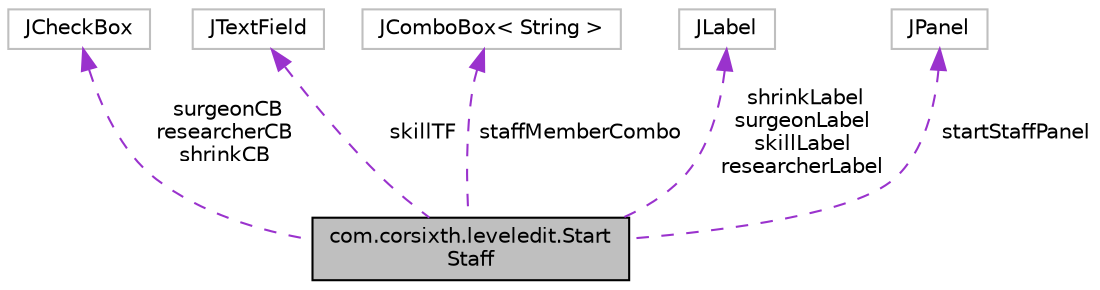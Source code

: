 digraph "com.corsixth.leveledit.StartStaff"
{
 // LATEX_PDF_SIZE
  edge [fontname="Helvetica",fontsize="10",labelfontname="Helvetica",labelfontsize="10"];
  node [fontname="Helvetica",fontsize="10",shape=record];
  Node1 [label="com.corsixth.leveledit.Start\lStaff",height=0.2,width=0.4,color="black", fillcolor="grey75", style="filled", fontcolor="black",tooltip=" "];
  Node2 -> Node1 [dir="back",color="darkorchid3",fontsize="10",style="dashed",label=" surgeonCB\nresearcherCB\nshrinkCB" ,fontname="Helvetica"];
  Node2 [label="JCheckBox",height=0.2,width=0.4,color="grey75", fillcolor="white", style="filled",tooltip=" "];
  Node3 -> Node1 [dir="back",color="darkorchid3",fontsize="10",style="dashed",label=" skillTF" ,fontname="Helvetica"];
  Node3 [label="JTextField",height=0.2,width=0.4,color="grey75", fillcolor="white", style="filled",tooltip=" "];
  Node4 -> Node1 [dir="back",color="darkorchid3",fontsize="10",style="dashed",label=" staffMemberCombo" ,fontname="Helvetica"];
  Node4 [label="JComboBox\< String \>",height=0.2,width=0.4,color="grey75", fillcolor="white", style="filled",tooltip=" "];
  Node5 -> Node1 [dir="back",color="darkorchid3",fontsize="10",style="dashed",label=" shrinkLabel\nsurgeonLabel\nskillLabel\nresearcherLabel" ,fontname="Helvetica"];
  Node5 [label="JLabel",height=0.2,width=0.4,color="grey75", fillcolor="white", style="filled",tooltip=" "];
  Node6 -> Node1 [dir="back",color="darkorchid3",fontsize="10",style="dashed",label=" startStaffPanel" ,fontname="Helvetica"];
  Node6 [label="JPanel",height=0.2,width=0.4,color="grey75", fillcolor="white", style="filled",tooltip=" "];
}
